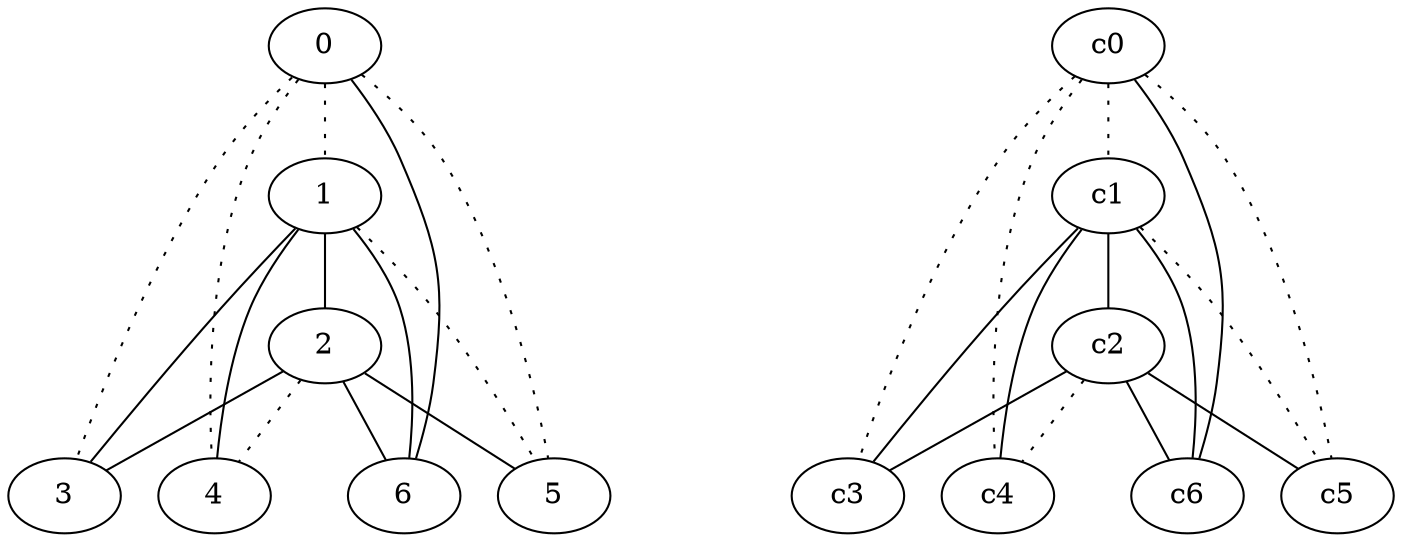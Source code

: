 graph {
a0[label=0];
a1[label=1];
a2[label=2];
a3[label=3];
a4[label=4];
a5[label=5];
a6[label=6];
a0 -- a1 [style=dotted];
a0 -- a3 [style=dotted];
a0 -- a4 [style=dotted];
a0 -- a5 [style=dotted];
a0 -- a6;
a1 -- a2;
a1 -- a3;
a1 -- a4;
a1 -- a5 [style=dotted];
a1 -- a6;
a2 -- a3;
a2 -- a4 [style=dotted];
a2 -- a5;
a2 -- a6;
c0 -- c1 [style=dotted];
c0 -- c3 [style=dotted];
c0 -- c4 [style=dotted];
c0 -- c5 [style=dotted];
c0 -- c6;
c1 -- c2;
c1 -- c3;
c1 -- c4;
c1 -- c5 [style=dotted];
c1 -- c6;
c2 -- c3;
c2 -- c4 [style=dotted];
c2 -- c5;
c2 -- c6;
}
